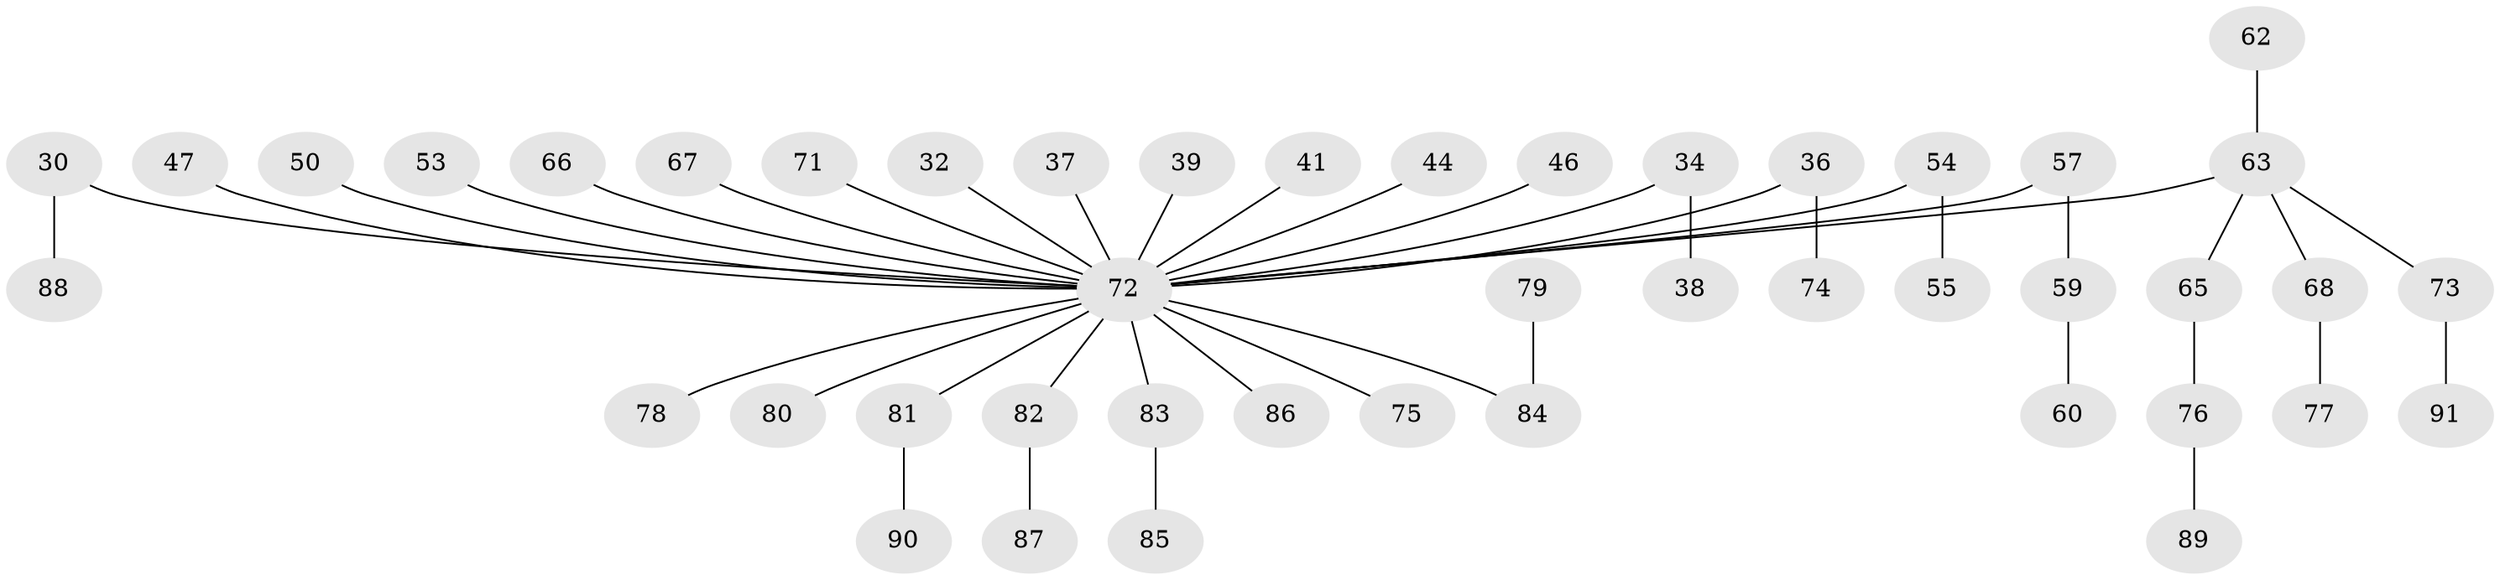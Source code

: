 // original degree distribution, {3: 0.16483516483516483, 4: 0.03296703296703297, 7: 0.01098901098901099, 5: 0.02197802197802198, 2: 0.26373626373626374, 6: 0.01098901098901099, 8: 0.01098901098901099, 1: 0.4835164835164835}
// Generated by graph-tools (version 1.1) at 2025/52/03/09/25 04:52:38]
// undirected, 45 vertices, 44 edges
graph export_dot {
graph [start="1"]
  node [color=gray90,style=filled];
  30;
  32;
  34;
  36;
  37;
  38;
  39;
  41;
  44;
  46;
  47;
  50;
  53;
  54 [super="+28"];
  55;
  57;
  59;
  60;
  62;
  63 [super="+21+52+58"];
  65 [super="+64"];
  66;
  67;
  68 [super="+48"];
  71;
  72 [super="+70+43+69+49+23+13+24+16+20+26+45+27"];
  73 [super="+17+42"];
  74;
  75;
  76;
  77;
  78;
  79;
  80;
  81;
  82;
  83;
  84 [super="+51"];
  85;
  86;
  87;
  88;
  89;
  90;
  91;
  30 -- 88;
  30 -- 72;
  32 -- 72;
  34 -- 38;
  34 -- 72;
  36 -- 74;
  36 -- 72;
  37 -- 72;
  39 -- 72;
  41 -- 72;
  44 -- 72;
  46 -- 72;
  47 -- 72;
  50 -- 72;
  53 -- 72;
  54 -- 55;
  54 -- 72;
  57 -- 59;
  57 -- 72;
  59 -- 60;
  62 -- 63;
  63 -- 68;
  63 -- 65;
  63 -- 72;
  63 -- 73;
  65 -- 76;
  66 -- 72;
  67 -- 72;
  68 -- 77;
  71 -- 72;
  72 -- 83;
  72 -- 78;
  72 -- 75;
  72 -- 80;
  72 -- 84;
  72 -- 86;
  72 -- 81;
  72 -- 82;
  73 -- 91;
  76 -- 89;
  79 -- 84;
  81 -- 90;
  82 -- 87;
  83 -- 85;
}
